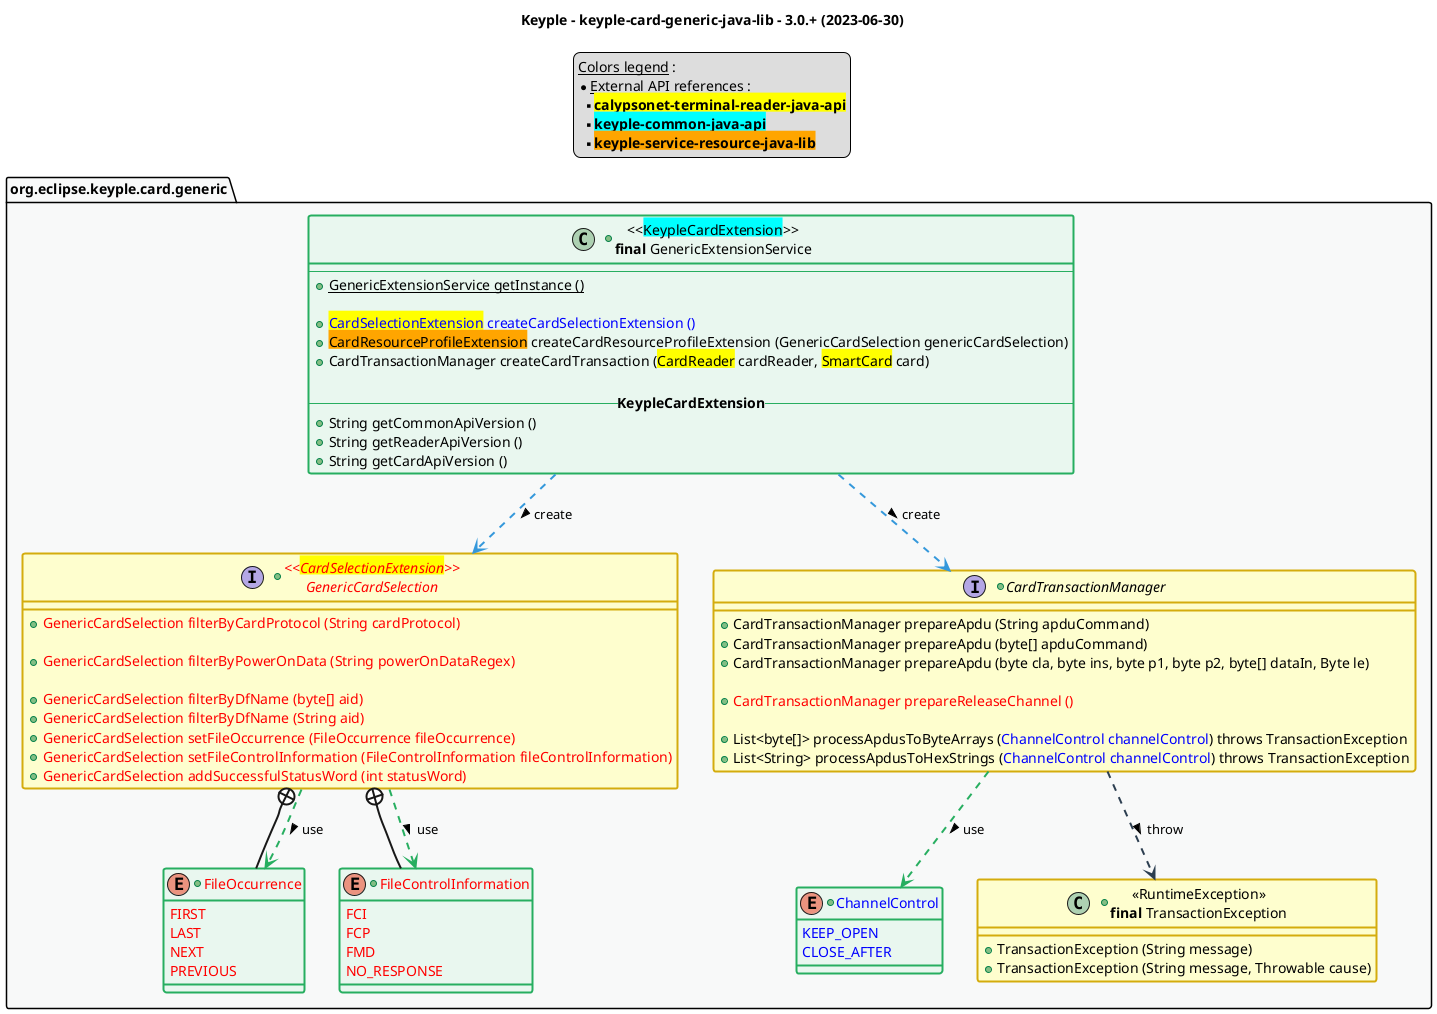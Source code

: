 @startuml
title
    Keyple - keyple-card-generic-java-lib - 3.0.+ (2023-06-30)
end title

' == THEME ==

'Couleurs issues de : https://htmlcolorcodes.com/fr/tableau-de-couleur/tableau-de-couleur-design-plat/
!define C_GREY1 F8F9F9
!define C_GREY2 F2F3F4
!define C_GREY3 E5E7E9
!define C_GREY4 D7DBDD
!define C_GREY5 CACFD2
!define C_GREY6 BDC3C7
!define C_LINK 3498DB
!define C_USE 27AE60
!define C_THROW 2C3E50

' -- Styles that don't work with new version of plantuml --
skinparam stereotypeABorderColor #A9DCDF
skinparam stereotypeIBorderColor #B4A7E5
skinparam stereotypeCBorderColor #ADD1B2
skinparam stereotypeEBorderColor #EB93DF
' -- END --

skinparam ClassBorderThickness 2
skinparam ArrowThickness 2

' Yellow
skinparam ClassBackgroundColor #FEFECE
skinparam ClassBorderColor #D4AC0D
' Red
skinparam ClassBackgroundColor<<red>> #FDEDEC
skinparam ClassBorderColor<<red>> #E74C3C
hide <<red>> stereotype
' Purple
skinparam ClassBackgroundColor<<purple>> #F4ECF7
skinparam ClassBorderColor<<purple>> #8E44AD
hide <<purple>> stereotype
' blue
skinparam ClassBackgroundColor<<blue>> #EBF5FB
skinparam ClassBorderColor<<blue>> #3498DB
hide <<blue>> stereotype
' Green
skinparam ClassBackgroundColor<<green>> #E9F7EF
skinparam ClassBorderColor<<green>> #27AE60
hide <<green>> stereotype
' Grey
skinparam ClassBackgroundColor<<grey>> #EAECEE
skinparam ClassBorderColor<<grey>> #2C3E50
hide <<grey>> stereotype

' == CONTENT ==

legend top
    __Colors legend__ :
    * __External API references__ :
    ** <back:yellow>**calypsonet-terminal-reader-java-api**</back>
    ** <back:cyan>**keyple-common-java-api**</back>
    ** <back:orange>**keyple-service-resource-java-lib**</back>
end legend

package "org.eclipse.keyple.card.generic" as generic {
    +class "<<<back:cyan>KeypleCardExtension</back>>>\n**final** GenericExtensionService" as GenericExtensionService <<green>> {
        --
        +{static} GenericExtensionService getInstance ()

        +<color:blue><back:yellow>CardSelectionExtension</back> createCardSelectionExtension ()
        +<back:orange>CardResourceProfileExtension</back> createCardResourceProfileExtension (GenericCardSelection genericCardSelection)
        +CardTransactionManager createCardTransaction (<back:yellow>CardReader</back> cardReader, <back:yellow>SmartCard</back> card)

        -- **KeypleCardExtension** --
        +String getCommonApiVersion ()
        +String getReaderApiVersion ()
        +String getCardApiVersion ()
    }
    +interface "<color:red><<<back:yellow>CardSelectionExtension</back>>>\n<color:red>GenericCardSelection" as GenericCardSelection {
        +<color:red>GenericCardSelection filterByCardProtocol (String cardProtocol)

        +<color:red>GenericCardSelection filterByPowerOnData (String powerOnDataRegex)

        +<color:red>GenericCardSelection filterByDfName (byte[] aid)
        +<color:red>GenericCardSelection filterByDfName (String aid)
        +<color:red>GenericCardSelection setFileOccurrence (FileOccurrence fileOccurrence)
        +<color:red>GenericCardSelection setFileControlInformation (FileControlInformation fileControlInformation)
        +<color:red>GenericCardSelection addSuccessfulStatusWord (int statusWord)
    }
    +enum "<color:red>FileOccurrence" as FileOccurrence <<green>> {
        <color:red>FIRST
        <color:red>LAST
        <color:red>NEXT
        <color:red>PREVIOUS
    }
    +enum "<color:red>FileControlInformation" as FileControlInformation <<green>> {
        <color:red>FCI
        <color:red>FCP
        <color:red>FMD
        <color:red>NO_RESPONSE
    }
    +interface CardTransactionManager {
        +CardTransactionManager prepareApdu (String apduCommand)
        +CardTransactionManager prepareApdu (byte[] apduCommand)
        +CardTransactionManager prepareApdu (byte cla, byte ins, byte p1, byte p2, byte[] dataIn, Byte le)

        +<color:red>CardTransactionManager prepareReleaseChannel ()

        +List<byte[]> processApdusToByteArrays (<color:blue>ChannelControl channelControl</color>) throws TransactionException
        +List<String> processApdusToHexStrings (<color:blue>ChannelControl channelControl</color>) throws TransactionException
    }
    +enum "<color:blue>ChannelControl" as ChannelControl <<green>> {
        <color:blue>KEEP_OPEN
        <color:blue>CLOSE_AFTER
    }
    +class "<<RuntimeException>>\n**final** TransactionException" as TransactionException {
        +TransactionException (String message)
        +TransactionException (String message, Throwable cause)
    }
}

' Associations

' == LAYOUT ==

GenericExtensionService ..> GenericCardSelection #C_LINK : create >
GenericExtensionService ..> CardTransactionManager #C_LINK : create >

GenericCardSelection +-- FileOccurrence
GenericCardSelection ..> FileOccurrence #C_USE : use >
GenericCardSelection +-- FileControlInformation
GenericCardSelection ..> FileControlInformation #C_USE : use >

CardTransactionManager ..> ChannelControl #C_USE : use >
CardTransactionManager ..> TransactionException #C_THROW : throw >

' == STYLE ==

package generic #C_GREY1 {}


@enduml